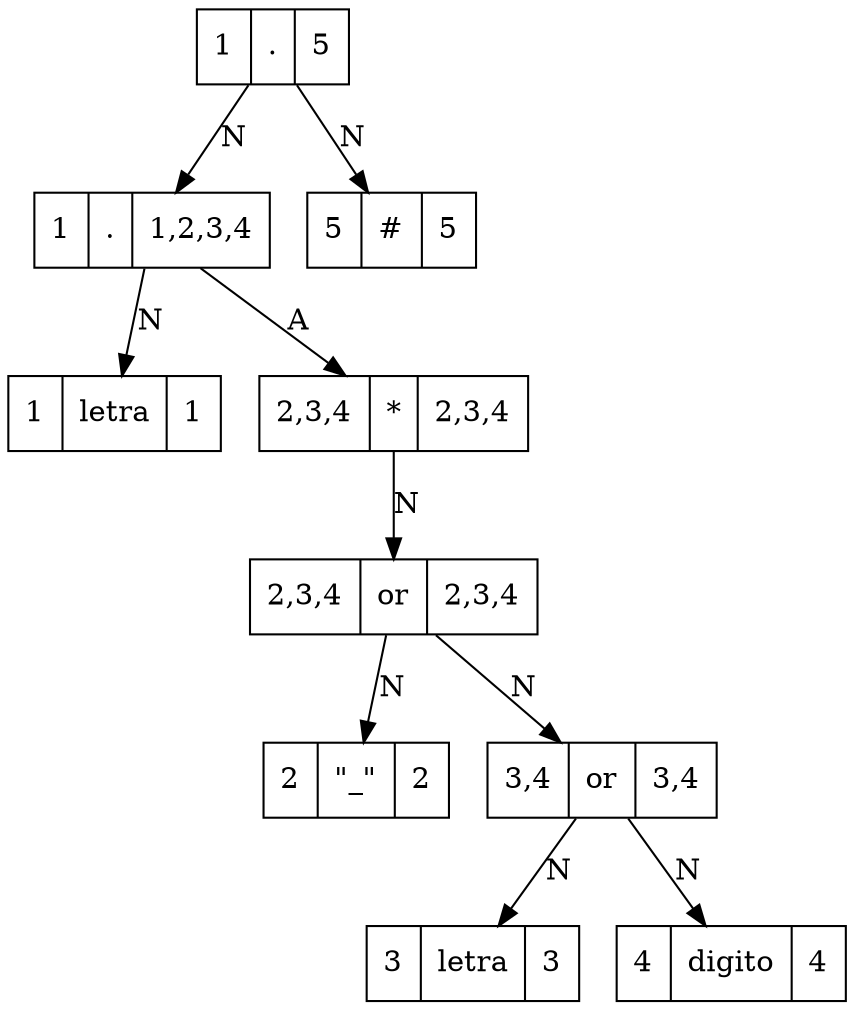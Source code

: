 digraph arbol {
n1[shape="record" label="1| . |5"]
n3[shape="record" label="1| . |1,2,3,4"]
n4[shape="record" label="1| {letra} |1"]
n5[shape="record" label="2,3,4| * |2,3,4"]
n6[shape="record" label="2,3,4| or |2,3,4"]
n7[shape="record" label="2| \"_\" |2"]
n8[shape="record" label="3,4| or |3,4"]
n9[shape="record" label="3| {letra} |3"]
n10[shape="record" label="4| {digito} |4"]
n2[shape="record" label="5| # |5"]

n8-> n9 [label="N"]
n8-> n10 [label="N"]
n6-> n7 [label="N"]
n6-> n8 [label="N"]
n5-> n6 [label="N"]
n3-> n4 [label="N"]
n3-> n5 [label="A"]
n1-> n3 [label="N"]
n1-> n2 [label="N"]

}
